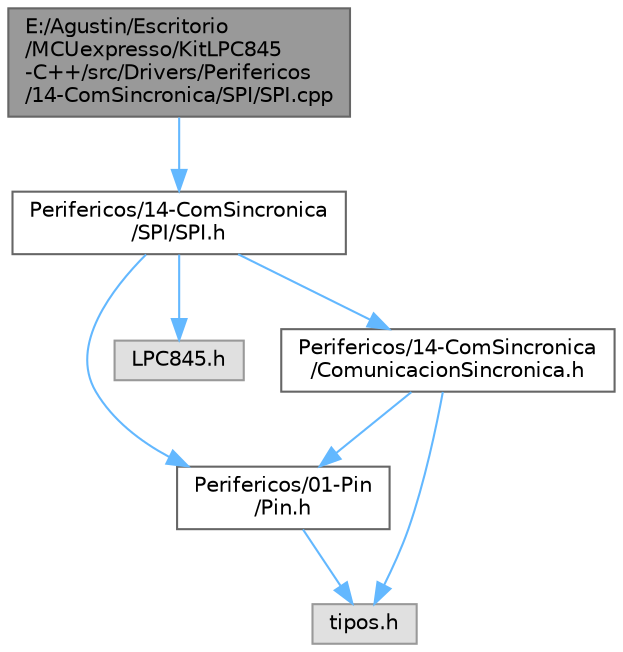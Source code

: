 digraph "E:/Agustin/Escritorio/MCUexpresso/KitLPC845-C++/src/Drivers/Perifericos/14-ComSincronica/SPI/SPI.cpp"
{
 // LATEX_PDF_SIZE
  bgcolor="transparent";
  edge [fontname=Helvetica,fontsize=10,labelfontname=Helvetica,labelfontsize=10];
  node [fontname=Helvetica,fontsize=10,shape=box,height=0.2,width=0.4];
  Node1 [id="Node000001",label="E:/Agustin/Escritorio\l/MCUexpresso/KitLPC845\l-C++/src/Drivers/Perifericos\l/14-ComSincronica/SPI/SPI.cpp",height=0.2,width=0.4,color="gray40", fillcolor="grey60", style="filled", fontcolor="black",tooltip="Descripcion del modulo."];
  Node1 -> Node2 [id="edge8_Node000001_Node000002",color="steelblue1",style="solid",tooltip=" "];
  Node2 [id="Node000002",label="Perifericos/14-ComSincronica\l/SPI/SPI.h",height=0.2,width=0.4,color="grey40", fillcolor="white", style="filled",URL="$_s_p_i_8h_source.html",tooltip=" "];
  Node2 -> Node3 [id="edge9_Node000002_Node000003",color="steelblue1",style="solid",tooltip=" "];
  Node3 [id="Node000003",label="Perifericos/01-Pin\l/Pin.h",height=0.2,width=0.4,color="grey40", fillcolor="white", style="filled",URL="$_pin_8h.html",tooltip="Clase Abstracta de cualquier pin del microcontrolador."];
  Node3 -> Node4 [id="edge10_Node000003_Node000004",color="steelblue1",style="solid",tooltip=" "];
  Node4 [id="Node000004",label="tipos.h",height=0.2,width=0.4,color="grey60", fillcolor="#E0E0E0", style="filled",tooltip=" "];
  Node2 -> Node5 [id="edge11_Node000002_Node000005",color="steelblue1",style="solid",tooltip=" "];
  Node5 [id="Node000005",label="LPC845.h",height=0.2,width=0.4,color="grey60", fillcolor="#E0E0E0", style="filled",tooltip=" "];
  Node2 -> Node6 [id="edge12_Node000002_Node000006",color="steelblue1",style="solid",tooltip=" "];
  Node6 [id="Node000006",label="Perifericos/14-ComSincronica\l/ComunicacionSincronica.h",height=0.2,width=0.4,color="grey40", fillcolor="white", style="filled",URL="$_comunicacion_sincronica_8h.html",tooltip="Objeto base para la creacion de comunicaciones sincrónicas."];
  Node6 -> Node3 [id="edge13_Node000006_Node000003",color="steelblue1",style="solid",tooltip=" "];
  Node6 -> Node4 [id="edge14_Node000006_Node000004",color="steelblue1",style="solid",tooltip=" "];
}
